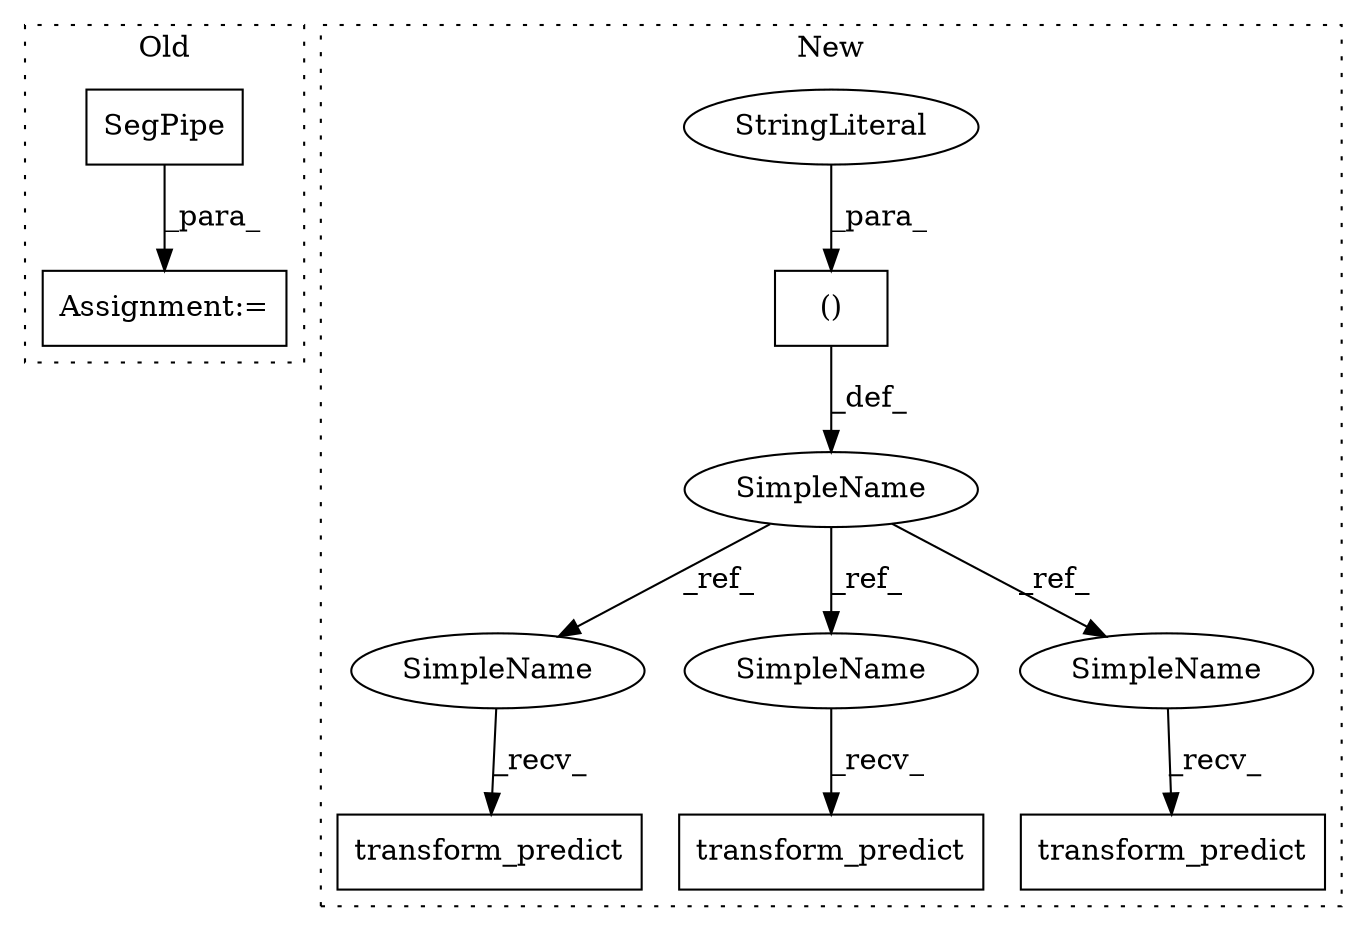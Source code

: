 digraph G {
subgraph cluster0 {
1 [label="SegPipe" a="32" s="5289,5320" l="8,1" shape="box"];
8 [label="Assignment:=" a="7" s="5288" l="1" shape="box"];
label = "Old";
style="dotted";
}
subgraph cluster1 {
2 [label="transform_predict" a="32" s="5044,5065" l="18,1" shape="box"];
3 [label="()" a="106" s="4326" l="37" shape="box"];
4 [label="SimpleName" a="42" s="4301" l="4" shape="ellipse"];
5 [label="transform_predict" a="32" s="4467,4488" l="18,1" shape="box"];
6 [label="StringLiteral" a="45" s="4326" l="5" shape="ellipse"];
7 [label="transform_predict" a="32" s="4711,4732" l="18,1" shape="box"];
9 [label="SimpleName" a="42" s="4706" l="4" shape="ellipse"];
10 [label="SimpleName" a="42" s="4462" l="4" shape="ellipse"];
11 [label="SimpleName" a="42" s="5039" l="4" shape="ellipse"];
label = "New";
style="dotted";
}
1 -> 8 [label="_para_"];
3 -> 4 [label="_def_"];
4 -> 11 [label="_ref_"];
4 -> 10 [label="_ref_"];
4 -> 9 [label="_ref_"];
6 -> 3 [label="_para_"];
9 -> 7 [label="_recv_"];
10 -> 5 [label="_recv_"];
11 -> 2 [label="_recv_"];
}
